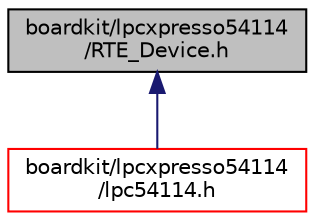 digraph "boardkit/lpcxpresso54114/RTE_Device.h"
{
  edge [fontname="Helvetica",fontsize="10",labelfontname="Helvetica",labelfontsize="10"];
  node [fontname="Helvetica",fontsize="10",shape=record];
  Node1 [label="boardkit/lpcxpresso54114\l/RTE_Device.h",height=0.2,width=0.4,color="black", fillcolor="grey75", style="filled", fontcolor="black"];
  Node1 -> Node2 [dir="back",color="midnightblue",fontsize="10",style="solid",fontname="Helvetica"];
  Node2 [label="boardkit/lpcxpresso54114\l/lpc54114.h",height=0.2,width=0.4,color="red", fillcolor="white", style="filled",URL="$lpc54114_8h.html",tooltip="The lpc54114.h file defines GPIO pin mappings for LPCXpresso54114 board. "];
}
